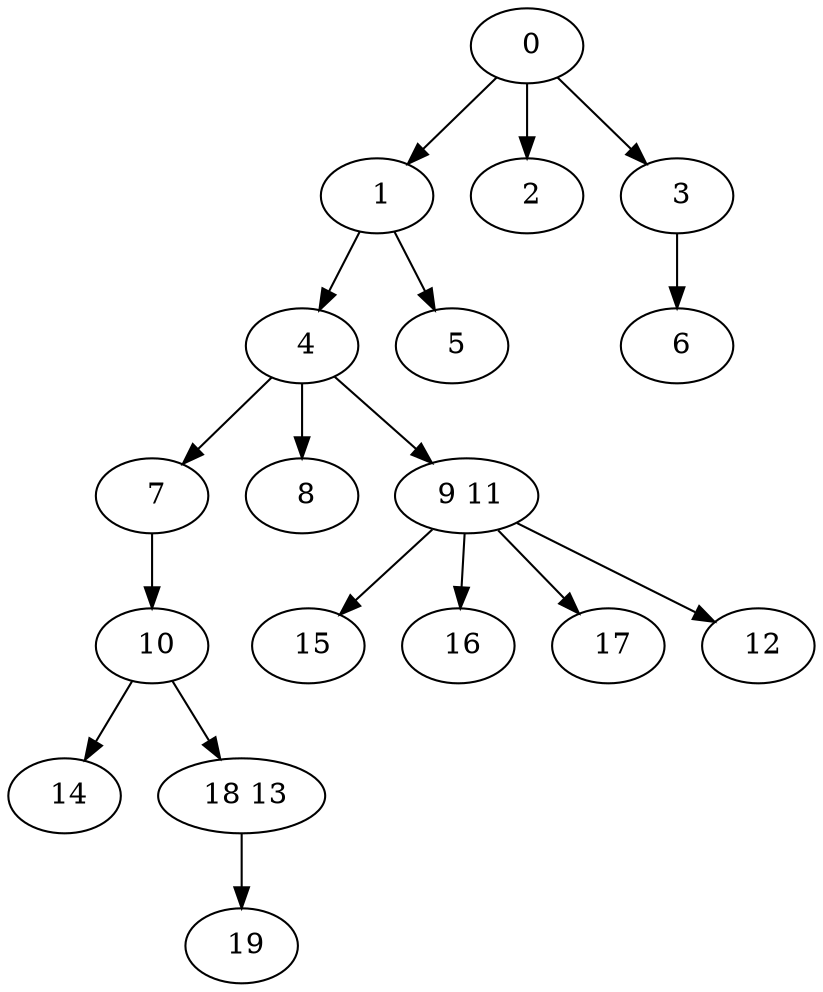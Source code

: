 digraph mytree {
" 0" -> " 1";
" 0" -> " 2";
" 0" -> " 3";
" 1" -> " 4";
" 1" -> " 5";
" 2";
" 3" -> " 6";
" 4" -> " 7";
" 4" -> " 8";
" 4" -> " 9 11";
" 5";
" 6";
" 7" -> " 10";
" 8";
" 9 11" -> " 15";
" 9 11" -> " 16";
" 9 11" -> " 17";
" 9 11" -> " 12";
" 10" -> " 14";
" 10" -> " 18 13";
" 14";
" 18 13" -> " 19";
" 19";
" 15";
" 16";
" 17";
" 12";
}
